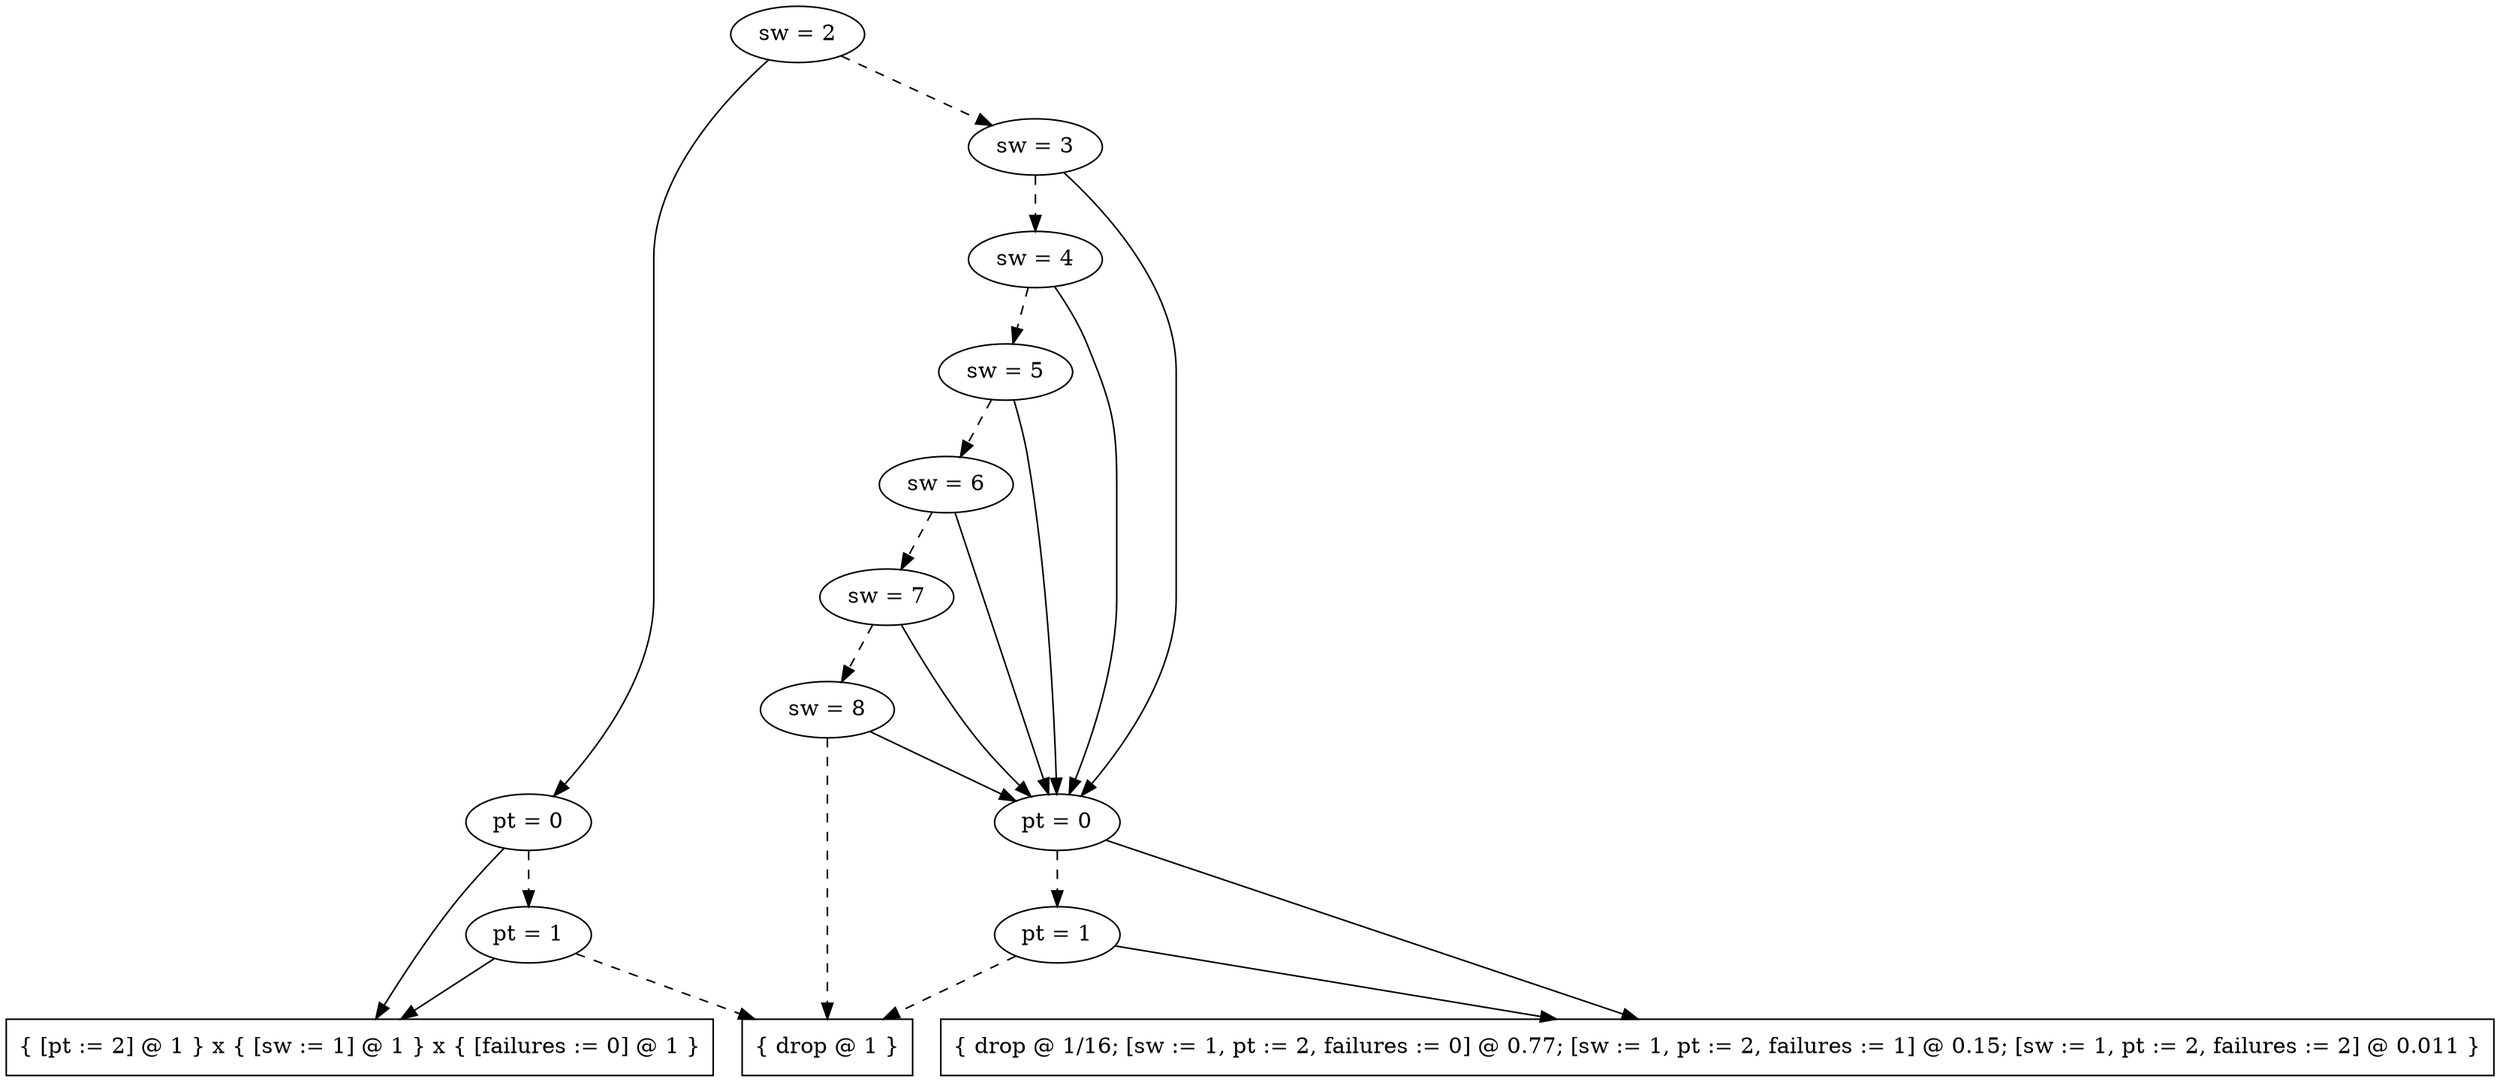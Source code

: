 digraph tdk {
1251 [label="sw = 2"];
1251 -> 1229;
1251 -> 1249 [style="dashed"];
1229 [label="pt = 0"];
1229 -> 1154;
1229 -> 1179 [style="dashed"];
1154 [shape=box label="{ [pt := 2] @ 1 } x { [sw := 1] @ 1 } x { [failures := 0] @ 1 }"];
1179 [label="pt = 1"];
1179 -> 1154;
1179 -> 0 [style="dashed"];
0 [shape=box label="{ drop @ 1 }"];
1249 [label="sw = 3"];
1249 -> 1218;
1249 -> 1247 [style="dashed"];
1218 [label="pt = 0"];
1218 -> 1143;
1218 -> 1168 [style="dashed"];
1143 [shape=box label="{ drop @ 1/16; [sw := 1, pt := 2, failures := 0] @ 0.77; [sw := 1, pt := 2, failures := 1] @ 0.15; [sw := 1, pt := 2, failures := 2] @ 0.011 }"];
1168 [label="pt = 1"];
1168 -> 1143;
1168 -> 0 [style="dashed"];
1247 [label="sw = 4"];
1247 -> 1218;
1247 -> 1245 [style="dashed"];
1245 [label="sw = 5"];
1245 -> 1218;
1245 -> 1243 [style="dashed"];
1243 [label="sw = 6"];
1243 -> 1218;
1243 -> 1241 [style="dashed"];
1241 [label="sw = 7"];
1241 -> 1218;
1241 -> 1239 [style="dashed"];
1239 [label="sw = 8"];
1239 -> 1218;
1239 -> 0 [style="dashed"];
{rank=same; 1247 ;}
{rank=same; 1179 1168 ;}
{rank=same; 1245 ;}
{rank=same; 1249 ;}
{rank=same; 1251 ;}
{rank=same; 1241 ;}
{rank=same; 1239 ;}
{rank=same; 1243 ;}
{rank=same; 1218 1229 ;}
}
